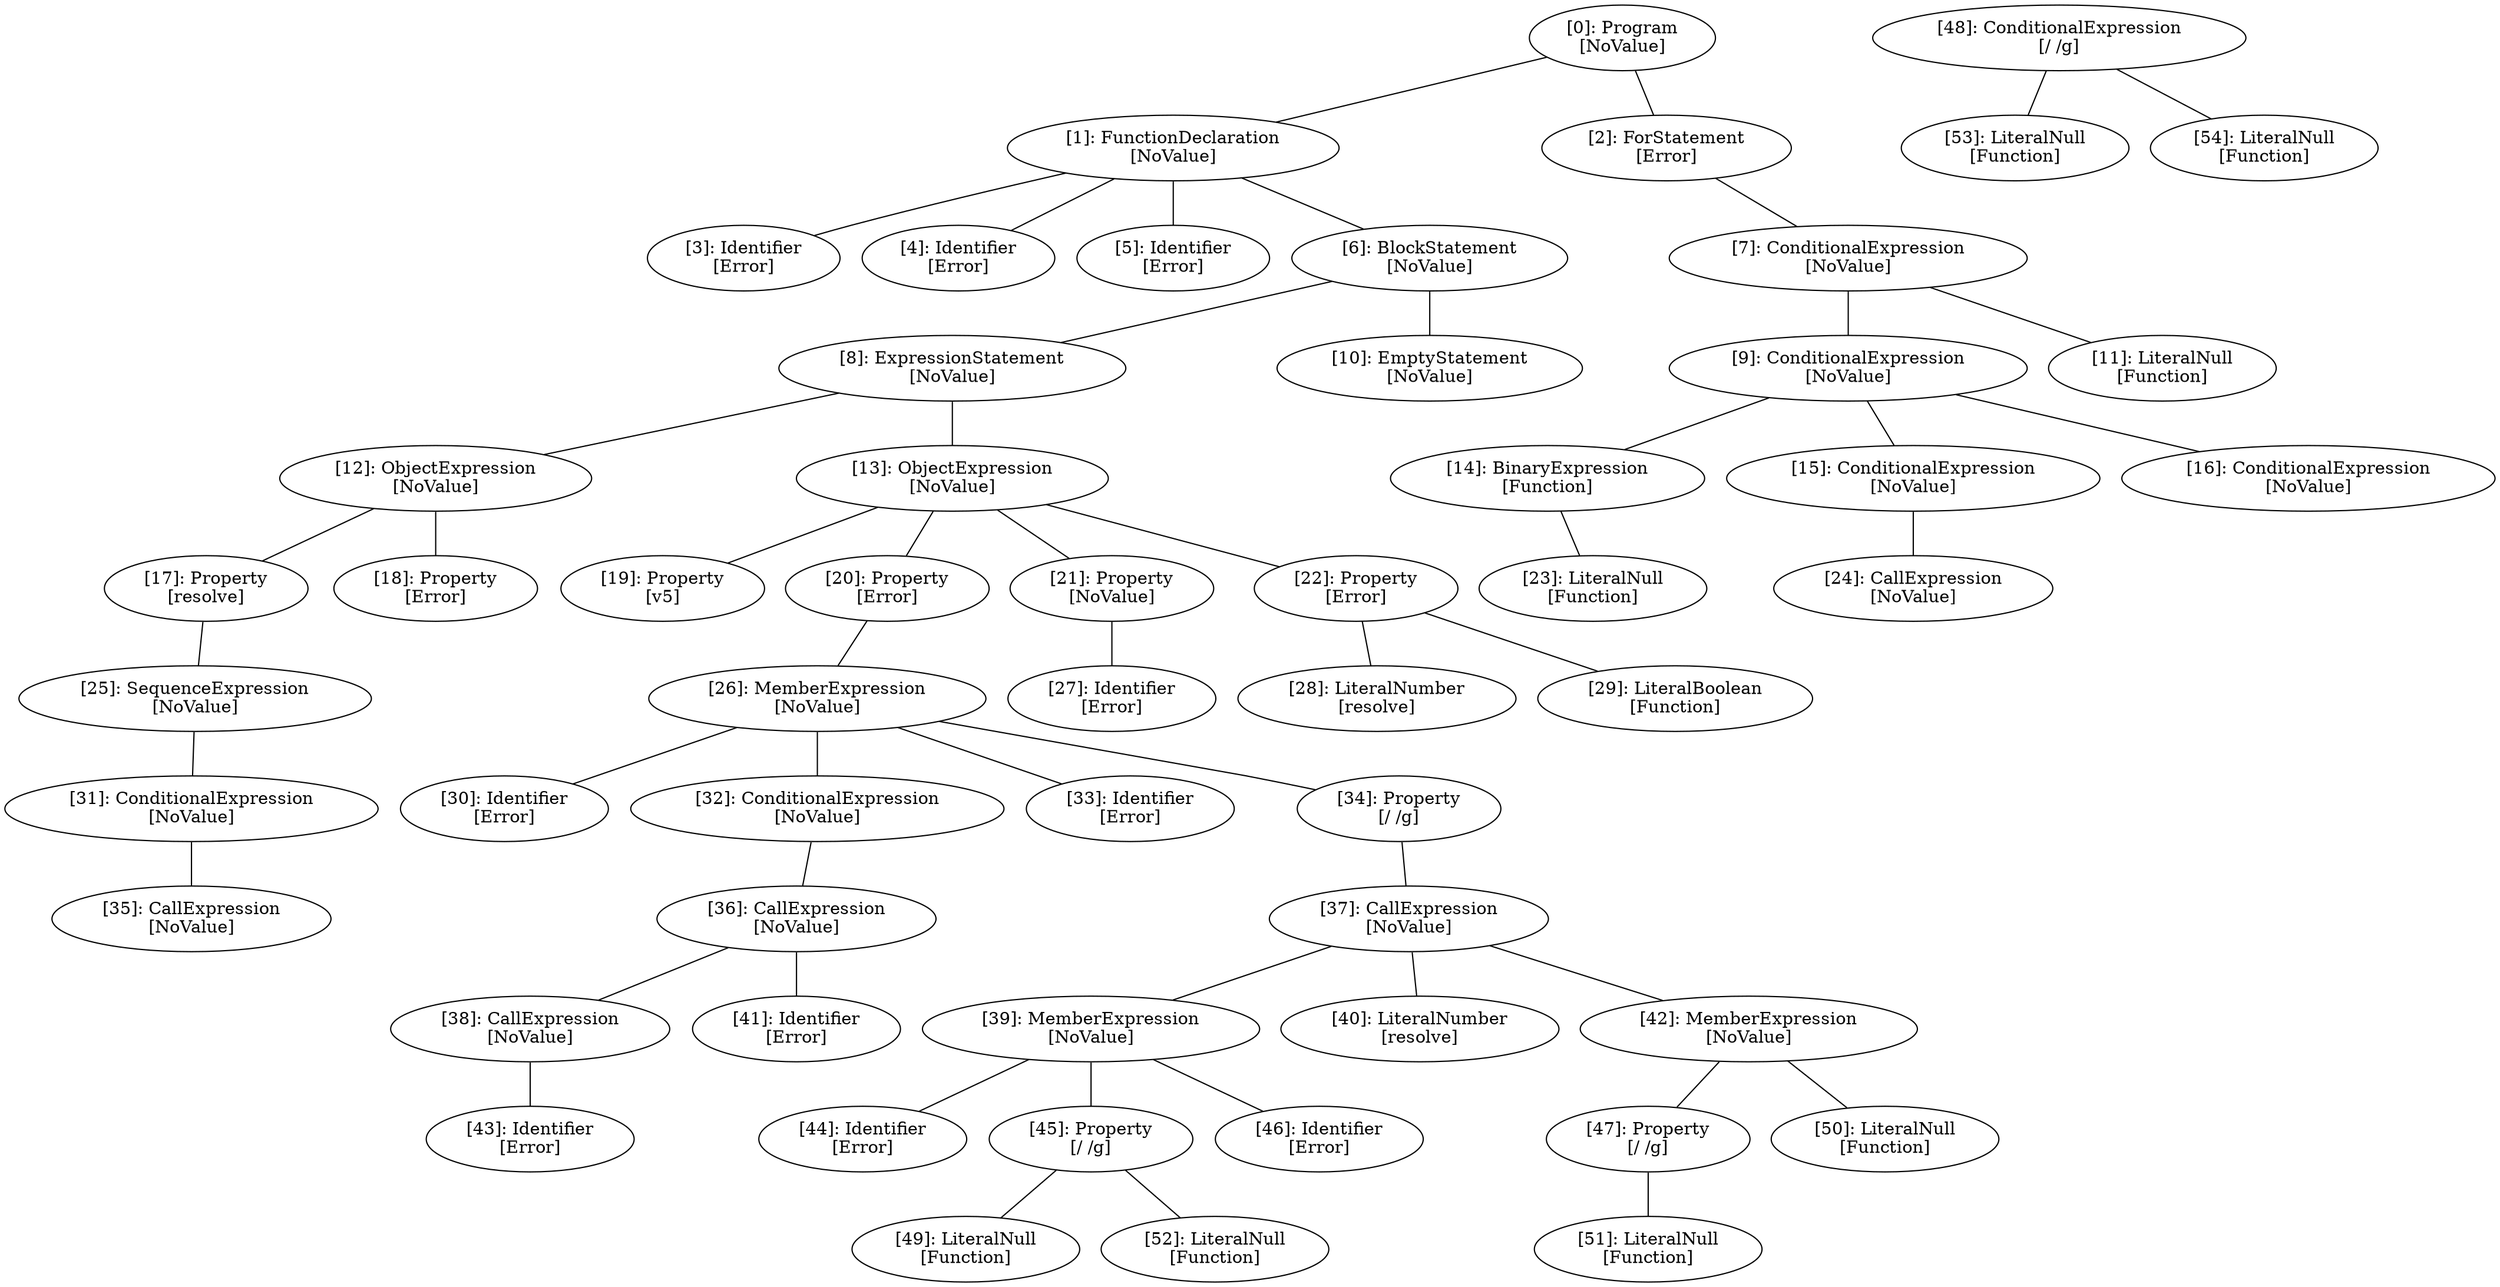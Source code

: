 // Result
graph {
	0 [label="[0]: Program
[NoValue]"]
	1 [label="[1]: FunctionDeclaration
[NoValue]"]
	2 [label="[2]: ForStatement
[Error]"]
	3 [label="[3]: Identifier
[Error]"]
	4 [label="[4]: Identifier
[Error]"]
	5 [label="[5]: Identifier
[Error]"]
	6 [label="[6]: BlockStatement
[NoValue]"]
	7 [label="[7]: ConditionalExpression
[NoValue]"]
	8 [label="[8]: ExpressionStatement
[NoValue]"]
	9 [label="[9]: ConditionalExpression
[NoValue]"]
	10 [label="[10]: EmptyStatement
[NoValue]"]
	11 [label="[11]: LiteralNull
[Function]"]
	12 [label="[12]: ObjectExpression
[NoValue]"]
	13 [label="[13]: ObjectExpression
[NoValue]"]
	14 [label="[14]: BinaryExpression
[Function]"]
	15 [label="[15]: ConditionalExpression
[NoValue]"]
	16 [label="[16]: ConditionalExpression
[NoValue]"]
	17 [label="[17]: Property
[resolve]"]
	18 [label="[18]: Property
[Error]"]
	19 [label="[19]: Property
[v5]"]
	20 [label="[20]: Property
[Error]"]
	21 [label="[21]: Property
[NoValue]"]
	22 [label="[22]: Property
[Error]"]
	23 [label="[23]: LiteralNull
[Function]"]
	24 [label="[24]: CallExpression
[NoValue]"]
	25 [label="[25]: SequenceExpression
[NoValue]"]
	26 [label="[26]: MemberExpression
[NoValue]"]
	27 [label="[27]: Identifier
[Error]"]
	28 [label="[28]: LiteralNumber
[resolve]"]
	29 [label="[29]: LiteralBoolean
[Function]"]
	30 [label="[30]: Identifier
[Error]"]
	31 [label="[31]: ConditionalExpression
[NoValue]"]
	32 [label="[32]: ConditionalExpression
[NoValue]"]
	33 [label="[33]: Identifier
[Error]"]
	34 [label="[34]: Property
[/ /g]"]
	35 [label="[35]: CallExpression
[NoValue]"]
	36 [label="[36]: CallExpression
[NoValue]"]
	37 [label="[37]: CallExpression
[NoValue]"]
	38 [label="[38]: CallExpression
[NoValue]"]
	39 [label="[39]: MemberExpression
[NoValue]"]
	40 [label="[40]: LiteralNumber
[resolve]"]
	41 [label="[41]: Identifier
[Error]"]
	42 [label="[42]: MemberExpression
[NoValue]"]
	43 [label="[43]: Identifier
[Error]"]
	44 [label="[44]: Identifier
[Error]"]
	45 [label="[45]: Property
[/ /g]"]
	46 [label="[46]: Identifier
[Error]"]
	47 [label="[47]: Property
[/ /g]"]
	48 [label="[48]: ConditionalExpression
[/ /g]"]
	49 [label="[49]: LiteralNull
[Function]"]
	50 [label="[50]: LiteralNull
[Function]"]
	51 [label="[51]: LiteralNull
[Function]"]
	52 [label="[52]: LiteralNull
[Function]"]
	53 [label="[53]: LiteralNull
[Function]"]
	54 [label="[54]: LiteralNull
[Function]"]
	0 -- 1
	0 -- 2
	1 -- 3
	1 -- 4
	1 -- 5
	1 -- 6
	2 -- 7
	6 -- 8
	6 -- 10
	7 -- 9
	7 -- 11
	8 -- 12
	8 -- 13
	9 -- 14
	9 -- 15
	9 -- 16
	12 -- 17
	12 -- 18
	13 -- 19
	13 -- 20
	13 -- 21
	13 -- 22
	14 -- 23
	15 -- 24
	17 -- 25
	20 -- 26
	21 -- 27
	22 -- 28
	22 -- 29
	25 -- 31
	26 -- 30
	26 -- 32
	26 -- 33
	26 -- 34
	31 -- 35
	32 -- 36
	34 -- 37
	36 -- 38
	36 -- 41
	37 -- 39
	37 -- 40
	37 -- 42
	38 -- 43
	39 -- 44
	39 -- 45
	39 -- 46
	42 -- 47
	42 -- 50
	45 -- 49
	45 -- 52
	47 -- 51
	48 -- 53
	48 -- 54
}
